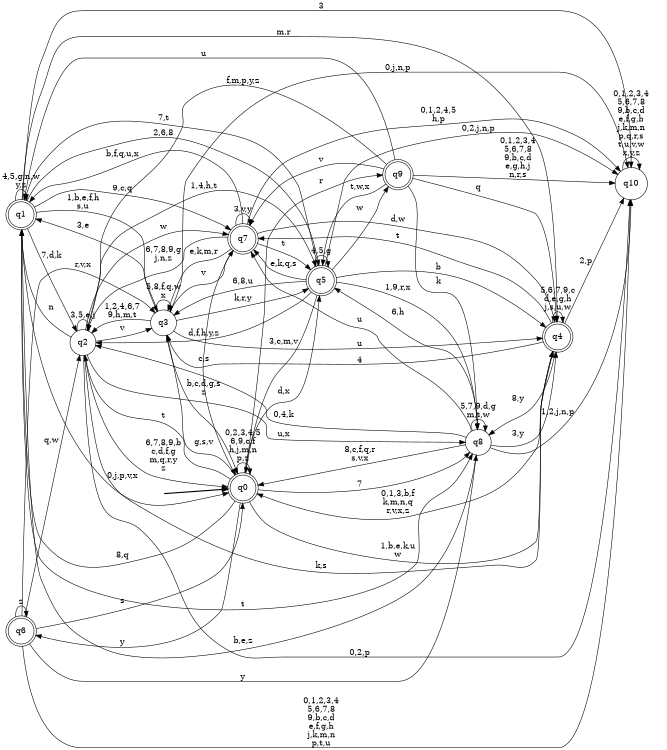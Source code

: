 digraph BlueStar {
__start0 [style = invis, shape = none, label = "", width = 0, height = 0];

rankdir=LR;
size="8,5";

s0 [style="rounded,filled", color="black", fillcolor="white" shape="doublecircle", label="q0"];
s1 [style="rounded,filled", color="black", fillcolor="white" shape="doublecircle", label="q1"];
s2 [style="filled", color="black", fillcolor="white" shape="circle", label="q2"];
s3 [style="filled", color="black", fillcolor="white" shape="circle", label="q3"];
s4 [style="rounded,filled", color="black", fillcolor="white" shape="doublecircle", label="q4"];
s5 [style="rounded,filled", color="black", fillcolor="white" shape="doublecircle", label="q5"];
s6 [style="rounded,filled", color="black", fillcolor="white" shape="doublecircle", label="q6"];
s7 [style="rounded,filled", color="black", fillcolor="white" shape="doublecircle", label="q7"];
s8 [style="filled", color="black", fillcolor="white" shape="circle", label="q8"];
s9 [style="rounded,filled", color="black", fillcolor="white" shape="doublecircle", label="q9"];
s10 [style="filled", color="black", fillcolor="white" shape="circle", label="q10"];
subgraph cluster_main { 
	graph [pad=".75", ranksep="0.15", nodesep="0.15"];
	 style=invis; 
	__start0 -> s0 [penwidth=2];
}
s0 -> s0 [label="0,2,3,4,5\n6,9,c,f\nh,j,m,n\np,z"];
s0 -> s1 [label="8,q"];
s0 -> s2 [label="t"];
s0 -> s3 [label="g,s,v"];
s0 -> s4 [label="1,b,e,k,u\nw"];
s0 -> s5 [label="d,x"];
s0 -> s6 [label="y"];
s0 -> s8 [label="7"];
s0 -> s9 [label="r"];
s1 -> s0 [label="0,j,p,v,x"];
s1 -> s1 [label="4,5,g,n,w\ny,z"];
s1 -> s2 [label="7,d,k"];
s1 -> s3 [label="1,b,e,f,h\ns,u"];
s1 -> s4 [label="m,r"];
s1 -> s5 [label="2,6,8"];
s1 -> s7 [label="9,c,q"];
s1 -> s8 [label="t"];
s1 -> s10 [label="3"];
s2 -> s0 [label="6,7,8,9,b\nc,d,f,g\nm,q,r,y\nz"];
s2 -> s1 [label="n"];
s2 -> s2 [label="3,5,e,j"];
s2 -> s3 [label="v"];
s2 -> s4 [label="k,s"];
s2 -> s5 [label="1,4,h,t"];
s2 -> s7 [label="w"];
s2 -> s8 [label="u,x"];
s2 -> s10 [label="0,2,p"];
s3 -> s0 [label="b,c,d,g,s\nz"];
s3 -> s1 [label="3,e"];
s3 -> s2 [label="1,2,4,6,7\n9,h,m,t"];
s3 -> s3 [label="5,8,f,q,w\nx"];
s3 -> s4 [label="u"];
s3 -> s5 [label="k,r,y"];
s3 -> s7 [label="v"];
s3 -> s10 [label="0,j,n,p"];
s4 -> s0 [label="0,1,3,b,f\nk,m,n,q\nr,v,x,z"];
s4 -> s3 [label="4"];
s4 -> s4 [label="5,6,7,9,c\nd,e,g,h\nj,s,u,w"];
s4 -> s7 [label="t"];
s4 -> s8 [label="8,y"];
s4 -> s10 [label="2,p"];
s5 -> s0 [label="3,c,m,v"];
s5 -> s1 [label="7,t"];
s5 -> s2 [label="d,f,h,y,z"];
s5 -> s3 [label="6,8,u"];
s5 -> s4 [label="b"];
s5 -> s5 [label="4,5,g"];
s5 -> s7 [label="e,k,q,s"];
s5 -> s8 [label="1,9,r,x"];
s5 -> s9 [label="w"];
s5 -> s10 [label="0,2,j,n,p"];
s6 -> s0 [label="s"];
s6 -> s2 [label="q,w"];
s6 -> s3 [label="r,v,x"];
s6 -> s6 [label="z"];
s6 -> s8 [label="y"];
s6 -> s10 [label="0,1,2,3,4\n5,6,7,8\n9,b,c,d\ne,f,g,h\nj,k,m,n\np,t,u"];
s7 -> s0 [label="c,s"];
s7 -> s1 [label="b,f,q,u,x"];
s7 -> s2 [label="6,7,8,9,g\nj,n,z"];
s7 -> s3 [label="e,k,m,r"];
s7 -> s4 [label="d,w"];
s7 -> s5 [label="t"];
s7 -> s7 [label="3,v,y"];
s7 -> s10 [label="0,1,2,4,5\nh,p"];
s8 -> s0 [label="8,c,f,q,r\ns,v,x"];
s8 -> s1 [label="b,e,z"];
s8 -> s2 [label="0,4,k"];
s8 -> s4 [label="3,y"];
s8 -> s5 [label="6,h"];
s8 -> s7 [label="u"];
s8 -> s8 [label="5,7,9,d,g\nm,t,w"];
s8 -> s10 [label="1,2,j,n,p"];
s9 -> s1 [label="u"];
s9 -> s2 [label="f,m,p,y,z"];
s9 -> s4 [label="q"];
s9 -> s5 [label="t,w,x"];
s9 -> s7 [label="v"];
s9 -> s8 [label="k"];
s9 -> s10 [label="0,1,2,3,4\n5,6,7,8\n9,b,c,d\ne,g,h,j\nn,r,s"];
s10 -> s10 [label="0,1,2,3,4\n5,6,7,8\n9,b,c,d\ne,f,g,h\nj,k,m,n\np,q,r,s\nt,u,v,w\nx,y,z"];

}